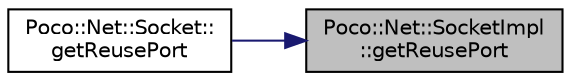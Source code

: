 digraph "Poco::Net::SocketImpl::getReusePort"
{
 // LATEX_PDF_SIZE
  edge [fontname="Helvetica",fontsize="10",labelfontname="Helvetica",labelfontsize="10"];
  node [fontname="Helvetica",fontsize="10",shape=record];
  rankdir="RL";
  Node1 [label="Poco::Net::SocketImpl\l::getReusePort",height=0.2,width=0.4,color="black", fillcolor="grey75", style="filled", fontcolor="black",tooltip=" "];
  Node1 -> Node2 [dir="back",color="midnightblue",fontsize="10",style="solid",fontname="Helvetica"];
  Node2 [label="Poco::Net::Socket::\lgetReusePort",height=0.2,width=0.4,color="black", fillcolor="white", style="filled",URL="$classPoco_1_1Net_1_1Socket.html#acc77c06b00b05ce7797dbfe49ac76b2c",tooltip=" "];
}
